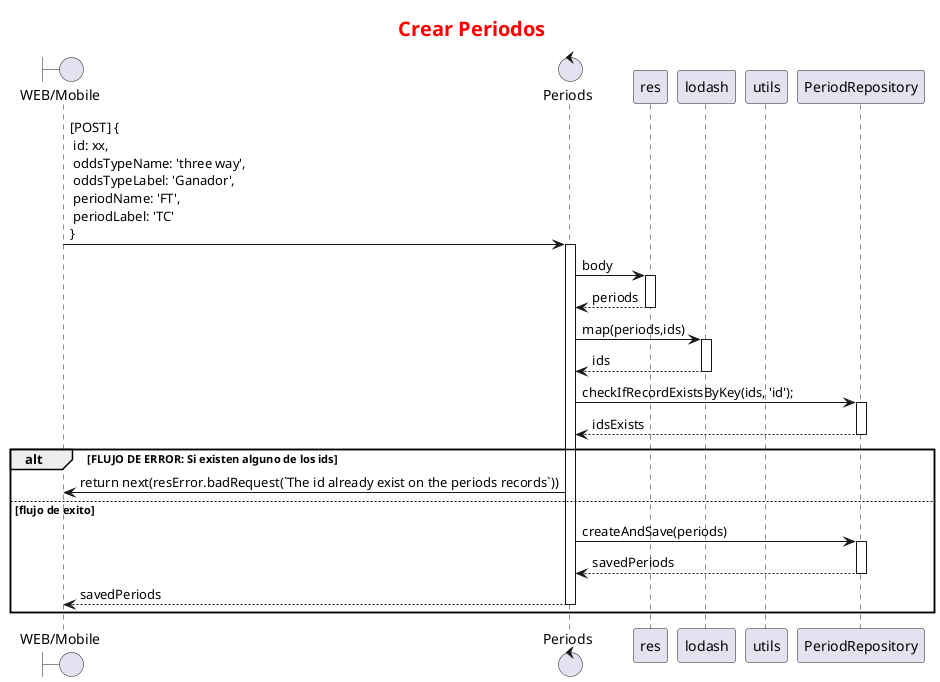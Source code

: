 @startuml

title <font color=red size=20>Crear Periodos</font> 
boundary "WEB/Mobile" as UI
control Periods as controlador
participant res
participant lodash
participant utils
participant PeriodRepository as repo


UI -> controlador : [POST] {\n id: xx,\n oddsTypeName: 'three way',\n oddsTypeLabel: 'Ganador',\n periodName: 'FT',\n periodLabel: 'TC'\n}
activate controlador
controlador ->  res : body
activate res
return periods
controlador -> lodash : map(periods,ids)
activate lodash
return ids
controlador -> repo : checkIfRecordExistsByKey(ids, 'id');
activate repo
return idsExists
alt FLUJO DE ERROR: Si existen alguno de los ids
controlador -> UI : return next(resError.badRequest(`The id already exist on the periods records`))
else flujo de exito
controlador -> repo : createAndSave(periods)
activate repo
return savedPeriods
return savedPeriods
end

@enduml
